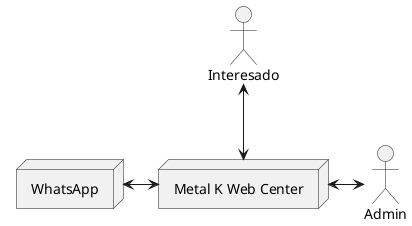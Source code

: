  @startuml Ajo
    top to bottom direction

    actor Interesado as I
    actor Admin as A
    node "Metal K Web Center" as MK
    node WhatsApp as W

    I <-down-> MK
    A <-left-> MK
    W <-right-> MK
 @enduml